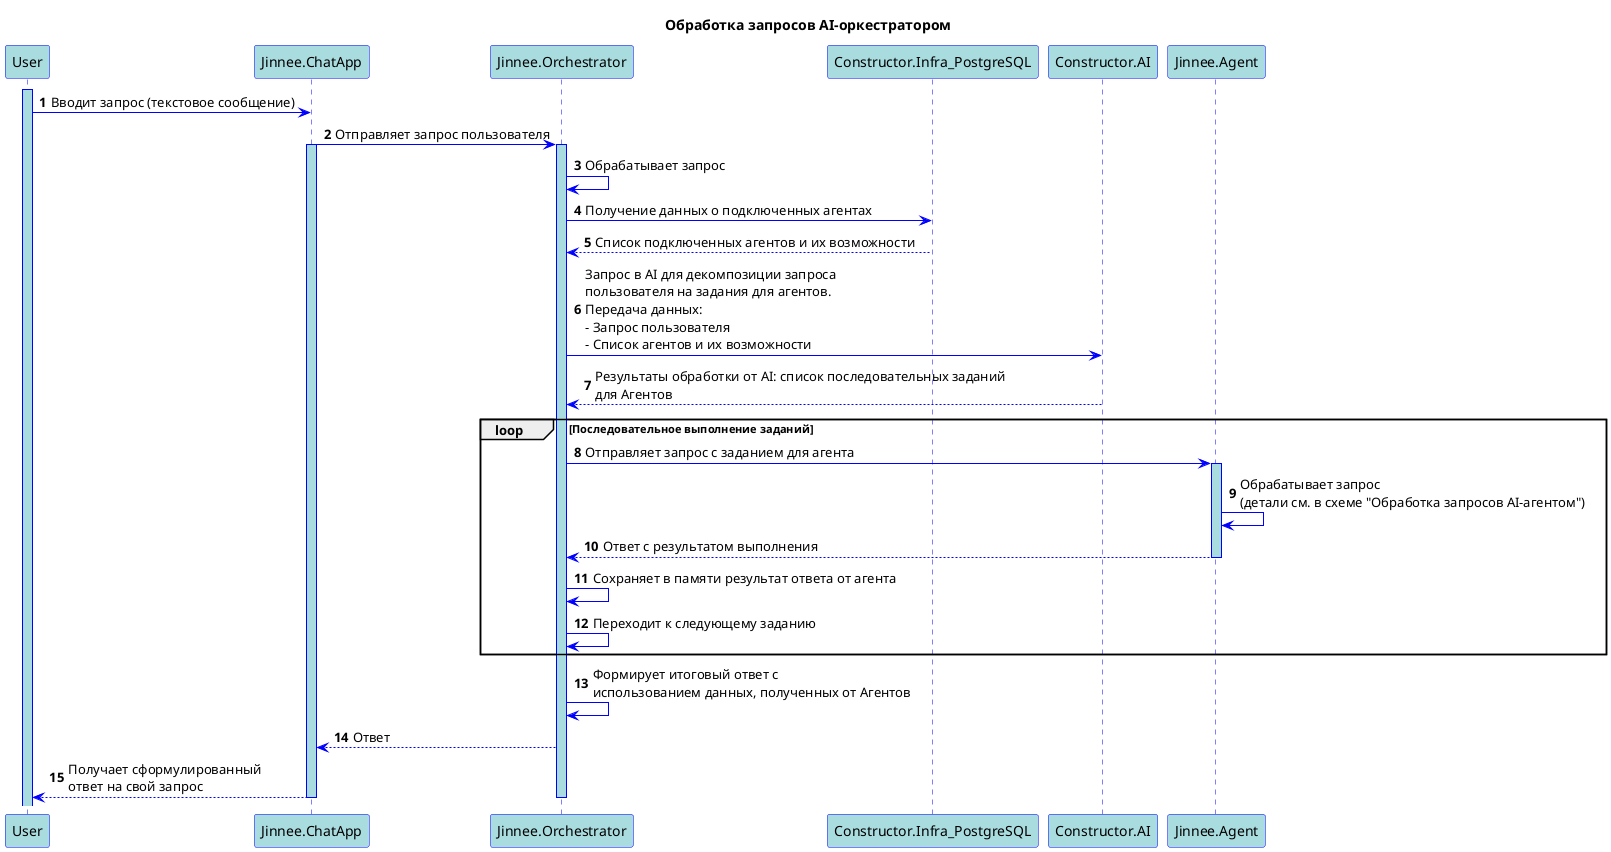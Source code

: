 @startuml
autonumber

skinparam sequence {
	ArrowColor blue

	LifeLineBorderColor blue
	LifeLineBackgroundColor #A9DCDF

	ParticipantBorderColor blue
	ParticipantBackgroundColor #A9DCDF
	ParticipantFontColor black

	ActorBorderColor blue
	ActorBackgroundColor #A9DCDF
}

<style>
	.success * {
		BackgroundColor #90ee90
		FontColor Black
		RoundCorner 10
	}
</style>

title Обработка запросов AI-оркестратором

activate User
User -> Jinnee.ChatApp: Вводит запрос (текстовое сообщение)
Jinnee.ChatApp -> Jinnee.Orchestrator : Отправляет запрос пользователя
activate Jinnee.ChatApp
activate Jinnee.Orchestrator
Jinnee.Orchestrator -> Jinnee.Orchestrator : Обрабатывает запрос
Jinnee.Orchestrator -> Constructor.Infra_PostgreSQL: Получение данных о подключенных агентах
Constructor.Infra_PostgreSQL --> Jinnee.Orchestrator: Список подключенных агентов и их возможности
Jinnee.Orchestrator -> Constructor.AI : Запрос в AI для декомпозиции запроса\nпользователя на задания для агентов.\nПередача данных:\n- Запрос пользователя\n- Список агентов и их возможности
Constructor.AI --> Jinnee.Orchestrator : Результаты обработки от AI: список последовательных заданий\nдля Агентов

loop Последовательное выполнение заданий
    Jinnee.Orchestrator -> Jinnee.Agent : Отправляет запрос с заданием для агента
    activate Jinnee.Agent
    Jinnee.Agent -> Jinnee.Agent : Обрабатывает запрос\n(детали см. в схеме "Обработка запросов AI-агентом")
    Jinnee.Agent --> Jinnee.Orchestrator : Ответ с результатом выполнения
    deactivate Jinnee.Agent

    Jinnee.Orchestrator -> Jinnee.Orchestrator : Сохраняет в памяти результат ответа от агента 
    Jinnee.Orchestrator -> Jinnee.Orchestrator : Переходит к следующему заданию
end
Jinnee.Orchestrator -> Jinnee.Orchestrator : Формирует итоговый ответ с\nиспользованием данных, полученных от Агентов
Jinnee.Orchestrator --> Jinnee.ChatApp : Ответ
Jinnee.ChatApp --> User : Получает сформулированный\nответ на свой запрос
deactivate Jinnee.Orchestrator
deactivate Jinnee.ChatApp

@enduml
